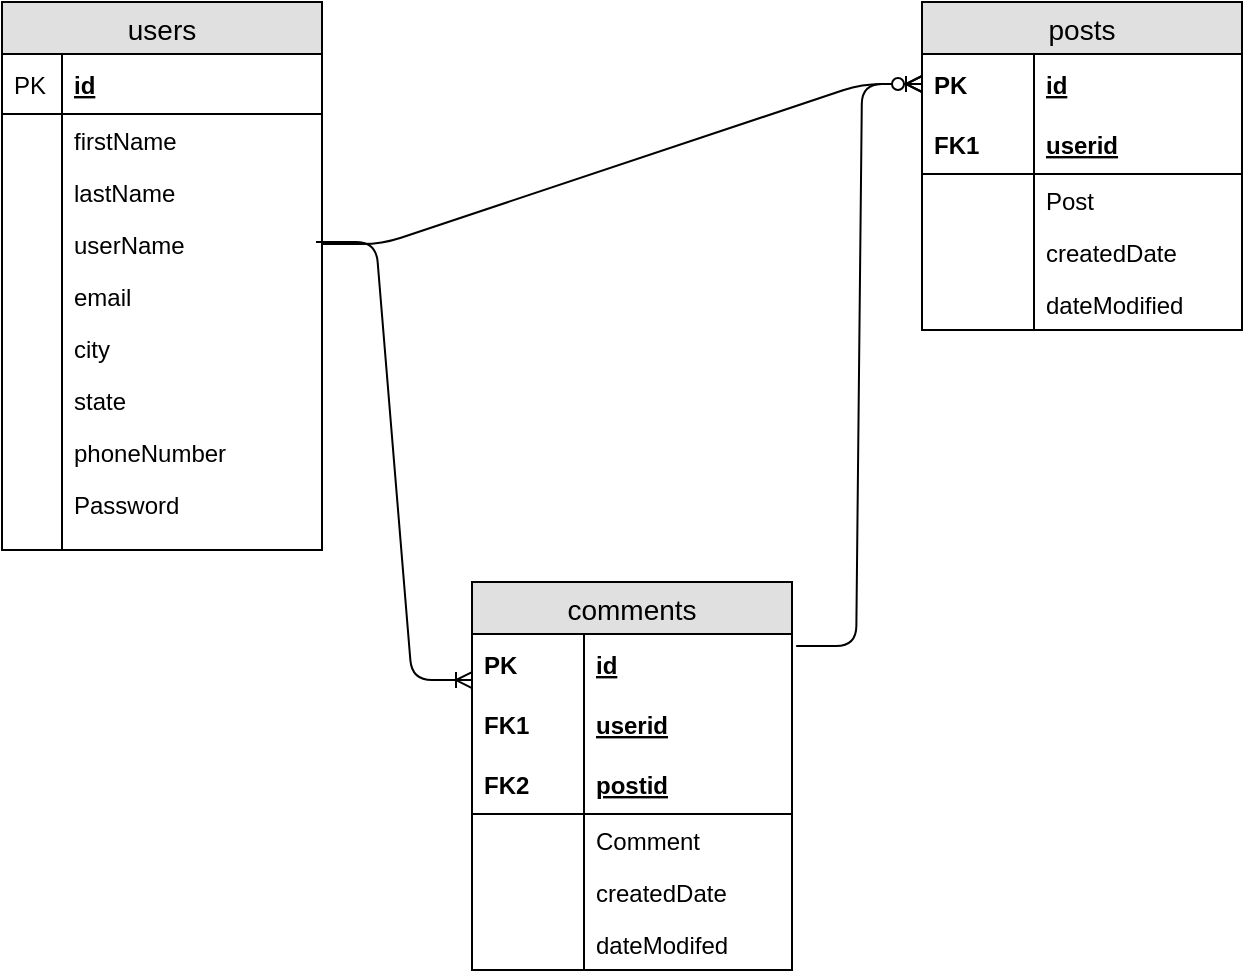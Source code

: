 <mxfile version="12.9.3" type="github">
  <diagram id="hesptHQpK7I5NMOxNdJ-" name="Page-1">
    <mxGraphModel dx="780" dy="1625" grid="1" gridSize="10" guides="1" tooltips="1" connect="1" arrows="1" fold="1" page="1" pageScale="1" pageWidth="850" pageHeight="1100" math="0" shadow="0">
      <root>
        <mxCell id="0" />
        <mxCell id="1" parent="0" />
        <mxCell id="-l_yyOlcEPSfnL5-kBwv-1" value="users" style="swimlane;fontStyle=0;childLayout=stackLayout;horizontal=1;startSize=26;fillColor=#e0e0e0;horizontalStack=0;resizeParent=1;resizeParentMax=0;resizeLast=0;collapsible=1;marginBottom=0;swimlaneFillColor=#ffffff;align=center;fontSize=14;" parent="1" vertex="1">
          <mxGeometry x="30" y="-60" width="160" height="274" as="geometry" />
        </mxCell>
        <mxCell id="-l_yyOlcEPSfnL5-kBwv-2" value="id" style="shape=partialRectangle;top=0;left=0;right=0;bottom=1;align=left;verticalAlign=middle;fillColor=none;spacingLeft=34;spacingRight=4;overflow=hidden;rotatable=0;points=[[0,0.5],[1,0.5]];portConstraint=eastwest;dropTarget=0;fontStyle=5;fontSize=12;" parent="-l_yyOlcEPSfnL5-kBwv-1" vertex="1">
          <mxGeometry y="26" width="160" height="30" as="geometry" />
        </mxCell>
        <mxCell id="-l_yyOlcEPSfnL5-kBwv-3" value="PK" style="shape=partialRectangle;top=0;left=0;bottom=0;fillColor=none;align=left;verticalAlign=middle;spacingLeft=4;spacingRight=4;overflow=hidden;rotatable=0;points=[];portConstraint=eastwest;part=1;fontSize=12;" parent="-l_yyOlcEPSfnL5-kBwv-2" vertex="1" connectable="0">
          <mxGeometry width="30" height="30" as="geometry" />
        </mxCell>
        <mxCell id="-l_yyOlcEPSfnL5-kBwv-4" value="firstName" style="shape=partialRectangle;top=0;left=0;right=0;bottom=0;align=left;verticalAlign=top;fillColor=none;spacingLeft=34;spacingRight=4;overflow=hidden;rotatable=0;points=[[0,0.5],[1,0.5]];portConstraint=eastwest;dropTarget=0;fontSize=12;" parent="-l_yyOlcEPSfnL5-kBwv-1" vertex="1">
          <mxGeometry y="56" width="160" height="26" as="geometry" />
        </mxCell>
        <mxCell id="-l_yyOlcEPSfnL5-kBwv-5" value="" style="shape=partialRectangle;top=0;left=0;bottom=0;fillColor=none;align=left;verticalAlign=top;spacingLeft=4;spacingRight=4;overflow=hidden;rotatable=0;points=[];portConstraint=eastwest;part=1;fontSize=12;" parent="-l_yyOlcEPSfnL5-kBwv-4" vertex="1" connectable="0">
          <mxGeometry width="30" height="26" as="geometry" />
        </mxCell>
        <mxCell id="-l_yyOlcEPSfnL5-kBwv-6" value="lastName" style="shape=partialRectangle;top=0;left=0;right=0;bottom=0;align=left;verticalAlign=top;fillColor=none;spacingLeft=34;spacingRight=4;overflow=hidden;rotatable=0;points=[[0,0.5],[1,0.5]];portConstraint=eastwest;dropTarget=0;fontSize=12;" parent="-l_yyOlcEPSfnL5-kBwv-1" vertex="1">
          <mxGeometry y="82" width="160" height="26" as="geometry" />
        </mxCell>
        <mxCell id="-l_yyOlcEPSfnL5-kBwv-7" value="" style="shape=partialRectangle;top=0;left=0;bottom=0;fillColor=none;align=left;verticalAlign=top;spacingLeft=4;spacingRight=4;overflow=hidden;rotatable=0;points=[];portConstraint=eastwest;part=1;fontSize=12;" parent="-l_yyOlcEPSfnL5-kBwv-6" vertex="1" connectable="0">
          <mxGeometry width="30" height="26" as="geometry" />
        </mxCell>
        <mxCell id="-l_yyOlcEPSfnL5-kBwv-8" value="userName&#xa;&#xa;" style="shape=partialRectangle;top=0;left=0;right=0;bottom=0;align=left;verticalAlign=top;fillColor=none;spacingLeft=34;spacingRight=4;overflow=hidden;rotatable=0;points=[[0,0.5],[1,0.5]];portConstraint=eastwest;dropTarget=0;fontSize=12;" parent="-l_yyOlcEPSfnL5-kBwv-1" vertex="1">
          <mxGeometry y="108" width="160" height="26" as="geometry" />
        </mxCell>
        <mxCell id="-l_yyOlcEPSfnL5-kBwv-9" value="" style="shape=partialRectangle;top=0;left=0;bottom=0;fillColor=none;align=left;verticalAlign=top;spacingLeft=4;spacingRight=4;overflow=hidden;rotatable=0;points=[];portConstraint=eastwest;part=1;fontSize=12;" parent="-l_yyOlcEPSfnL5-kBwv-8" vertex="1" connectable="0">
          <mxGeometry width="30" height="26" as="geometry" />
        </mxCell>
        <mxCell id="-l_yyOlcEPSfnL5-kBwv-23" value="email" style="shape=partialRectangle;top=0;left=0;right=0;bottom=0;align=left;verticalAlign=top;fillColor=none;spacingLeft=34;spacingRight=4;overflow=hidden;rotatable=0;points=[[0,0.5],[1,0.5]];portConstraint=eastwest;dropTarget=0;fontSize=12;" parent="-l_yyOlcEPSfnL5-kBwv-1" vertex="1">
          <mxGeometry y="134" width="160" height="26" as="geometry" />
        </mxCell>
        <mxCell id="-l_yyOlcEPSfnL5-kBwv-24" value="" style="shape=partialRectangle;top=0;left=0;bottom=0;fillColor=none;align=left;verticalAlign=top;spacingLeft=4;spacingRight=4;overflow=hidden;rotatable=0;points=[];portConstraint=eastwest;part=1;fontSize=12;" parent="-l_yyOlcEPSfnL5-kBwv-23" vertex="1" connectable="0">
          <mxGeometry width="30" height="26" as="geometry" />
        </mxCell>
        <mxCell id="-l_yyOlcEPSfnL5-kBwv-25" value="city" style="shape=partialRectangle;top=0;left=0;right=0;bottom=0;align=left;verticalAlign=top;fillColor=none;spacingLeft=34;spacingRight=4;overflow=hidden;rotatable=0;points=[[0,0.5],[1,0.5]];portConstraint=eastwest;dropTarget=0;fontSize=12;" parent="-l_yyOlcEPSfnL5-kBwv-1" vertex="1">
          <mxGeometry y="160" width="160" height="26" as="geometry" />
        </mxCell>
        <mxCell id="-l_yyOlcEPSfnL5-kBwv-26" value="" style="shape=partialRectangle;top=0;left=0;bottom=0;fillColor=none;align=left;verticalAlign=top;spacingLeft=4;spacingRight=4;overflow=hidden;rotatable=0;points=[];portConstraint=eastwest;part=1;fontSize=12;" parent="-l_yyOlcEPSfnL5-kBwv-25" vertex="1" connectable="0">
          <mxGeometry width="30" height="26" as="geometry" />
        </mxCell>
        <mxCell id="-l_yyOlcEPSfnL5-kBwv-27" value="state" style="shape=partialRectangle;top=0;left=0;right=0;bottom=0;align=left;verticalAlign=top;fillColor=none;spacingLeft=34;spacingRight=4;overflow=hidden;rotatable=0;points=[[0,0.5],[1,0.5]];portConstraint=eastwest;dropTarget=0;fontSize=12;" parent="-l_yyOlcEPSfnL5-kBwv-1" vertex="1">
          <mxGeometry y="186" width="160" height="26" as="geometry" />
        </mxCell>
        <mxCell id="-l_yyOlcEPSfnL5-kBwv-28" value="" style="shape=partialRectangle;top=0;left=0;bottom=0;fillColor=none;align=left;verticalAlign=top;spacingLeft=4;spacingRight=4;overflow=hidden;rotatable=0;points=[];portConstraint=eastwest;part=1;fontSize=12;" parent="-l_yyOlcEPSfnL5-kBwv-27" vertex="1" connectable="0">
          <mxGeometry width="30" height="26" as="geometry" />
        </mxCell>
        <mxCell id="-l_yyOlcEPSfnL5-kBwv-29" value="phoneNumber" style="shape=partialRectangle;top=0;left=0;right=0;bottom=0;align=left;verticalAlign=top;fillColor=none;spacingLeft=34;spacingRight=4;overflow=hidden;rotatable=0;points=[[0,0.5],[1,0.5]];portConstraint=eastwest;dropTarget=0;fontSize=12;" parent="-l_yyOlcEPSfnL5-kBwv-1" vertex="1">
          <mxGeometry y="212" width="160" height="26" as="geometry" />
        </mxCell>
        <mxCell id="-l_yyOlcEPSfnL5-kBwv-30" value="" style="shape=partialRectangle;top=0;left=0;bottom=0;fillColor=none;align=left;verticalAlign=top;spacingLeft=4;spacingRight=4;overflow=hidden;rotatable=0;points=[];portConstraint=eastwest;part=1;fontSize=12;" parent="-l_yyOlcEPSfnL5-kBwv-29" vertex="1" connectable="0">
          <mxGeometry width="30" height="26" as="geometry" />
        </mxCell>
        <mxCell id="-l_yyOlcEPSfnL5-kBwv-31" value="Password" style="shape=partialRectangle;top=0;left=0;right=0;bottom=0;align=left;verticalAlign=top;fillColor=none;spacingLeft=34;spacingRight=4;overflow=hidden;rotatable=0;points=[[0,0.5],[1,0.5]];portConstraint=eastwest;dropTarget=0;fontSize=12;" parent="-l_yyOlcEPSfnL5-kBwv-1" vertex="1">
          <mxGeometry y="238" width="160" height="26" as="geometry" />
        </mxCell>
        <mxCell id="-l_yyOlcEPSfnL5-kBwv-32" value="" style="shape=partialRectangle;top=0;left=0;bottom=0;fillColor=none;align=left;verticalAlign=top;spacingLeft=4;spacingRight=4;overflow=hidden;rotatable=0;points=[];portConstraint=eastwest;part=1;fontSize=12;" parent="-l_yyOlcEPSfnL5-kBwv-31" vertex="1" connectable="0">
          <mxGeometry width="30" height="26" as="geometry" />
        </mxCell>
        <mxCell id="-l_yyOlcEPSfnL5-kBwv-10" value="" style="shape=partialRectangle;top=0;left=0;right=0;bottom=0;align=left;verticalAlign=top;fillColor=none;spacingLeft=34;spacingRight=4;overflow=hidden;rotatable=0;points=[[0,0.5],[1,0.5]];portConstraint=eastwest;dropTarget=0;fontSize=12;" parent="-l_yyOlcEPSfnL5-kBwv-1" vertex="1">
          <mxGeometry y="264" width="160" height="10" as="geometry" />
        </mxCell>
        <mxCell id="-l_yyOlcEPSfnL5-kBwv-11" value="" style="shape=partialRectangle;top=0;left=0;bottom=0;fillColor=none;align=left;verticalAlign=top;spacingLeft=4;spacingRight=4;overflow=hidden;rotatable=0;points=[];portConstraint=eastwest;part=1;fontSize=12;" parent="-l_yyOlcEPSfnL5-kBwv-10" vertex="1" connectable="0">
          <mxGeometry width="30" height="10" as="geometry" />
        </mxCell>
        <mxCell id="-l_yyOlcEPSfnL5-kBwv-79" value="" style="edgeStyle=entityRelationEdgeStyle;fontSize=12;html=1;endArrow=ERoneToMany;entryX=0;entryY=0.5;entryDx=0;entryDy=0;" parent="1" source="-l_yyOlcEPSfnL5-kBwv-8" target="-l_yyOlcEPSfnL5-kBwv-34" edge="1">
          <mxGeometry width="100" height="100" relative="1" as="geometry">
            <mxPoint x="200" y="180" as="sourcePoint" />
            <mxPoint x="300" y="80" as="targetPoint" />
          </mxGeometry>
        </mxCell>
        <mxCell id="-l_yyOlcEPSfnL5-kBwv-80" value="" style="edgeStyle=entityRelationEdgeStyle;fontSize=12;html=1;endArrow=ERoneToMany;entryX=0;entryY=0.767;entryDx=0;entryDy=0;entryPerimeter=0;" parent="1" target="-l_yyOlcEPSfnL5-kBwv-51" edge="1">
          <mxGeometry width="100" height="100" relative="1" as="geometry">
            <mxPoint x="187" y="60" as="sourcePoint" />
            <mxPoint x="290" y="120" as="targetPoint" />
          </mxGeometry>
        </mxCell>
        <mxCell id="-l_yyOlcEPSfnL5-kBwv-82" value="" style="edgeStyle=entityRelationEdgeStyle;fontSize=12;html=1;endArrow=ERzeroToMany;endFill=1;exitX=1.013;exitY=0.2;exitDx=0;exitDy=0;exitPerimeter=0;entryX=0;entryY=0.5;entryDx=0;entryDy=0;" parent="1" source="-l_yyOlcEPSfnL5-kBwv-51" target="-l_yyOlcEPSfnL5-kBwv-34" edge="1">
          <mxGeometry width="100" height="100" relative="1" as="geometry">
            <mxPoint x="440" y="260" as="sourcePoint" />
            <mxPoint x="690" y="50" as="targetPoint" />
          </mxGeometry>
        </mxCell>
        <mxCell id="-l_yyOlcEPSfnL5-kBwv-33" value="posts" style="swimlane;fontStyle=0;childLayout=stackLayout;horizontal=1;startSize=26;fillColor=#e0e0e0;horizontalStack=0;resizeParent=1;resizeParentMax=0;resizeLast=0;collapsible=1;marginBottom=0;swimlaneFillColor=#ffffff;align=center;fontSize=14;" parent="1" vertex="1">
          <mxGeometry x="490" y="-60" width="160" height="164" as="geometry" />
        </mxCell>
        <mxCell id="-l_yyOlcEPSfnL5-kBwv-34" value="id" style="shape=partialRectangle;top=0;left=0;right=0;bottom=0;align=left;verticalAlign=middle;fillColor=none;spacingLeft=60;spacingRight=4;overflow=hidden;rotatable=0;points=[[0,0.5],[1,0.5]];portConstraint=eastwest;dropTarget=0;fontStyle=5;fontSize=12;" parent="-l_yyOlcEPSfnL5-kBwv-33" vertex="1">
          <mxGeometry y="26" width="160" height="30" as="geometry" />
        </mxCell>
        <mxCell id="-l_yyOlcEPSfnL5-kBwv-35" value="PK" style="shape=partialRectangle;fontStyle=1;top=0;left=0;bottom=0;fillColor=none;align=left;verticalAlign=middle;spacingLeft=4;spacingRight=4;overflow=hidden;rotatable=0;points=[];portConstraint=eastwest;part=1;fontSize=12;" parent="-l_yyOlcEPSfnL5-kBwv-34" vertex="1" connectable="0">
          <mxGeometry width="56" height="30" as="geometry" />
        </mxCell>
        <mxCell id="-l_yyOlcEPSfnL5-kBwv-36" value="userid" style="shape=partialRectangle;top=0;left=0;right=0;bottom=1;align=left;verticalAlign=middle;fillColor=none;spacingLeft=60;spacingRight=4;overflow=hidden;rotatable=0;points=[[0,0.5],[1,0.5]];portConstraint=eastwest;dropTarget=0;fontStyle=5;fontSize=12;" parent="-l_yyOlcEPSfnL5-kBwv-33" vertex="1">
          <mxGeometry y="56" width="160" height="30" as="geometry" />
        </mxCell>
        <mxCell id="-l_yyOlcEPSfnL5-kBwv-37" value="FK1" style="shape=partialRectangle;fontStyle=1;top=0;left=0;bottom=0;fillColor=none;align=left;verticalAlign=middle;spacingLeft=4;spacingRight=4;overflow=hidden;rotatable=0;points=[];portConstraint=eastwest;part=1;fontSize=12;" parent="-l_yyOlcEPSfnL5-kBwv-36" vertex="1" connectable="0">
          <mxGeometry width="56" height="30" as="geometry" />
        </mxCell>
        <mxCell id="-l_yyOlcEPSfnL5-kBwv-44" value="Post" style="shape=partialRectangle;top=0;left=0;right=0;bottom=0;align=left;verticalAlign=top;fillColor=none;spacingLeft=60;spacingRight=4;overflow=hidden;rotatable=0;points=[[0,0.5],[1,0.5]];portConstraint=eastwest;dropTarget=0;fontSize=12;" parent="-l_yyOlcEPSfnL5-kBwv-33" vertex="1">
          <mxGeometry y="86" width="160" height="26" as="geometry" />
        </mxCell>
        <mxCell id="-l_yyOlcEPSfnL5-kBwv-45" value="" style="shape=partialRectangle;fontStyle=1;top=0;left=0;bottom=0;fillColor=none;align=left;verticalAlign=top;spacingLeft=4;spacingRight=4;overflow=hidden;rotatable=0;points=[];portConstraint=eastwest;part=1;fontSize=12;" parent="-l_yyOlcEPSfnL5-kBwv-44" vertex="1" connectable="0">
          <mxGeometry width="56" height="26" as="geometry" />
        </mxCell>
        <mxCell id="-l_yyOlcEPSfnL5-kBwv-46" value="createdDate" style="shape=partialRectangle;top=0;left=0;right=0;bottom=0;align=left;verticalAlign=top;fillColor=none;spacingLeft=60;spacingRight=4;overflow=hidden;rotatable=0;points=[[0,0.5],[1,0.5]];portConstraint=eastwest;dropTarget=0;fontSize=12;" parent="-l_yyOlcEPSfnL5-kBwv-33" vertex="1">
          <mxGeometry y="112" width="160" height="26" as="geometry" />
        </mxCell>
        <mxCell id="-l_yyOlcEPSfnL5-kBwv-47" value="" style="shape=partialRectangle;fontStyle=1;top=0;left=0;bottom=0;fillColor=none;align=left;verticalAlign=top;spacingLeft=4;spacingRight=4;overflow=hidden;rotatable=0;points=[];portConstraint=eastwest;part=1;fontSize=12;" parent="-l_yyOlcEPSfnL5-kBwv-46" vertex="1" connectable="0">
          <mxGeometry width="56" height="26" as="geometry" />
        </mxCell>
        <mxCell id="-l_yyOlcEPSfnL5-kBwv-48" value="dateModified" style="shape=partialRectangle;top=0;left=0;right=0;bottom=0;align=left;verticalAlign=top;fillColor=none;spacingLeft=60;spacingRight=4;overflow=hidden;rotatable=0;points=[[0,0.5],[1,0.5]];portConstraint=eastwest;dropTarget=0;fontSize=12;" parent="-l_yyOlcEPSfnL5-kBwv-33" vertex="1">
          <mxGeometry y="138" width="160" height="26" as="geometry" />
        </mxCell>
        <mxCell id="-l_yyOlcEPSfnL5-kBwv-49" value="" style="shape=partialRectangle;fontStyle=1;top=0;left=0;bottom=0;fillColor=none;align=left;verticalAlign=top;spacingLeft=4;spacingRight=4;overflow=hidden;rotatable=0;points=[];portConstraint=eastwest;part=1;fontSize=12;" parent="-l_yyOlcEPSfnL5-kBwv-48" vertex="1" connectable="0">
          <mxGeometry width="56" height="26" as="geometry" />
        </mxCell>
        <mxCell id="-l_yyOlcEPSfnL5-kBwv-50" value="comments" style="swimlane;fontStyle=0;childLayout=stackLayout;horizontal=1;startSize=26;fillColor=#e0e0e0;horizontalStack=0;resizeParent=1;resizeParentMax=0;resizeLast=0;collapsible=1;marginBottom=0;swimlaneFillColor=#ffffff;align=center;fontSize=14;" parent="1" vertex="1">
          <mxGeometry x="265" y="230" width="160" height="194" as="geometry" />
        </mxCell>
        <mxCell id="-l_yyOlcEPSfnL5-kBwv-51" value="id" style="shape=partialRectangle;top=0;left=0;right=0;bottom=0;align=left;verticalAlign=middle;fillColor=none;spacingLeft=60;spacingRight=4;overflow=hidden;rotatable=0;points=[[0,0.5],[1,0.5]];portConstraint=eastwest;dropTarget=0;fontStyle=5;fontSize=12;" parent="-l_yyOlcEPSfnL5-kBwv-50" vertex="1">
          <mxGeometry y="26" width="160" height="30" as="geometry" />
        </mxCell>
        <mxCell id="-l_yyOlcEPSfnL5-kBwv-52" value="PK" style="shape=partialRectangle;fontStyle=1;top=0;left=0;bottom=0;fillColor=none;align=left;verticalAlign=middle;spacingLeft=4;spacingRight=4;overflow=hidden;rotatable=0;points=[];portConstraint=eastwest;part=1;fontSize=12;" parent="-l_yyOlcEPSfnL5-kBwv-51" vertex="1" connectable="0">
          <mxGeometry width="56" height="30" as="geometry" />
        </mxCell>
        <mxCell id="-l_yyOlcEPSfnL5-kBwv-71" value="userid" style="shape=partialRectangle;top=0;left=0;right=0;bottom=0;align=left;verticalAlign=middle;fillColor=none;spacingLeft=60;spacingRight=4;overflow=hidden;rotatable=0;points=[[0,0.5],[1,0.5]];portConstraint=eastwest;dropTarget=0;fontStyle=5;fontSize=12;" parent="-l_yyOlcEPSfnL5-kBwv-50" vertex="1">
          <mxGeometry y="56" width="160" height="30" as="geometry" />
        </mxCell>
        <mxCell id="-l_yyOlcEPSfnL5-kBwv-72" value="FK1" style="shape=partialRectangle;fontStyle=1;top=0;left=0;bottom=0;fillColor=none;align=left;verticalAlign=middle;spacingLeft=4;spacingRight=4;overflow=hidden;rotatable=0;points=[];portConstraint=eastwest;part=1;fontSize=12;" parent="-l_yyOlcEPSfnL5-kBwv-71" vertex="1" connectable="0">
          <mxGeometry width="56" height="30" as="geometry" />
        </mxCell>
        <mxCell id="-l_yyOlcEPSfnL5-kBwv-53" value="postid" style="shape=partialRectangle;top=0;left=0;right=0;bottom=1;align=left;verticalAlign=middle;fillColor=none;spacingLeft=60;spacingRight=4;overflow=hidden;rotatable=0;points=[[0,0.5],[1,0.5]];portConstraint=eastwest;dropTarget=0;fontStyle=5;fontSize=12;" parent="-l_yyOlcEPSfnL5-kBwv-50" vertex="1">
          <mxGeometry y="86" width="160" height="30" as="geometry" />
        </mxCell>
        <mxCell id="-l_yyOlcEPSfnL5-kBwv-54" value="FK2" style="shape=partialRectangle;fontStyle=1;top=0;left=0;bottom=0;fillColor=none;align=left;verticalAlign=middle;spacingLeft=4;spacingRight=4;overflow=hidden;rotatable=0;points=[];portConstraint=eastwest;part=1;fontSize=12;" parent="-l_yyOlcEPSfnL5-kBwv-53" vertex="1" connectable="0">
          <mxGeometry width="56" height="30" as="geometry" />
        </mxCell>
        <mxCell id="-l_yyOlcEPSfnL5-kBwv-55" value="Comment" style="shape=partialRectangle;top=0;left=0;right=0;bottom=0;align=left;verticalAlign=top;fillColor=none;spacingLeft=60;spacingRight=4;overflow=hidden;rotatable=0;points=[[0,0.5],[1,0.5]];portConstraint=eastwest;dropTarget=0;fontSize=12;" parent="-l_yyOlcEPSfnL5-kBwv-50" vertex="1">
          <mxGeometry y="116" width="160" height="26" as="geometry" />
        </mxCell>
        <mxCell id="-l_yyOlcEPSfnL5-kBwv-56" value="" style="shape=partialRectangle;top=0;left=0;bottom=0;fillColor=none;align=left;verticalAlign=top;spacingLeft=4;spacingRight=4;overflow=hidden;rotatable=0;points=[];portConstraint=eastwest;part=1;fontSize=12;" parent="-l_yyOlcEPSfnL5-kBwv-55" vertex="1" connectable="0">
          <mxGeometry width="56" height="26" as="geometry" />
        </mxCell>
        <mxCell id="-l_yyOlcEPSfnL5-kBwv-75" value="createdDate" style="shape=partialRectangle;top=0;left=0;right=0;bottom=0;align=left;verticalAlign=top;fillColor=none;spacingLeft=60;spacingRight=4;overflow=hidden;rotatable=0;points=[[0,0.5],[1,0.5]];portConstraint=eastwest;dropTarget=0;fontSize=12;" parent="-l_yyOlcEPSfnL5-kBwv-50" vertex="1">
          <mxGeometry y="142" width="160" height="26" as="geometry" />
        </mxCell>
        <mxCell id="-l_yyOlcEPSfnL5-kBwv-76" value="" style="shape=partialRectangle;fontStyle=1;top=0;left=0;bottom=0;fillColor=none;align=left;verticalAlign=top;spacingLeft=4;spacingRight=4;overflow=hidden;rotatable=0;points=[];portConstraint=eastwest;part=1;fontSize=12;" parent="-l_yyOlcEPSfnL5-kBwv-75" vertex="1" connectable="0">
          <mxGeometry width="56" height="26" as="geometry" />
        </mxCell>
        <mxCell id="-l_yyOlcEPSfnL5-kBwv-77" value="dateModifed" style="shape=partialRectangle;top=0;left=0;right=0;bottom=0;align=left;verticalAlign=top;fillColor=none;spacingLeft=60;spacingRight=4;overflow=hidden;rotatable=0;points=[[0,0.5],[1,0.5]];portConstraint=eastwest;dropTarget=0;fontSize=12;" parent="-l_yyOlcEPSfnL5-kBwv-50" vertex="1">
          <mxGeometry y="168" width="160" height="26" as="geometry" />
        </mxCell>
        <mxCell id="-l_yyOlcEPSfnL5-kBwv-78" value="" style="shape=partialRectangle;fontStyle=1;top=0;left=0;bottom=0;fillColor=none;align=left;verticalAlign=top;spacingLeft=4;spacingRight=4;overflow=hidden;rotatable=0;points=[];portConstraint=eastwest;part=1;fontSize=12;" parent="-l_yyOlcEPSfnL5-kBwv-77" vertex="1" connectable="0">
          <mxGeometry width="56" height="26" as="geometry" />
        </mxCell>
      </root>
    </mxGraphModel>
  </diagram>
</mxfile>
